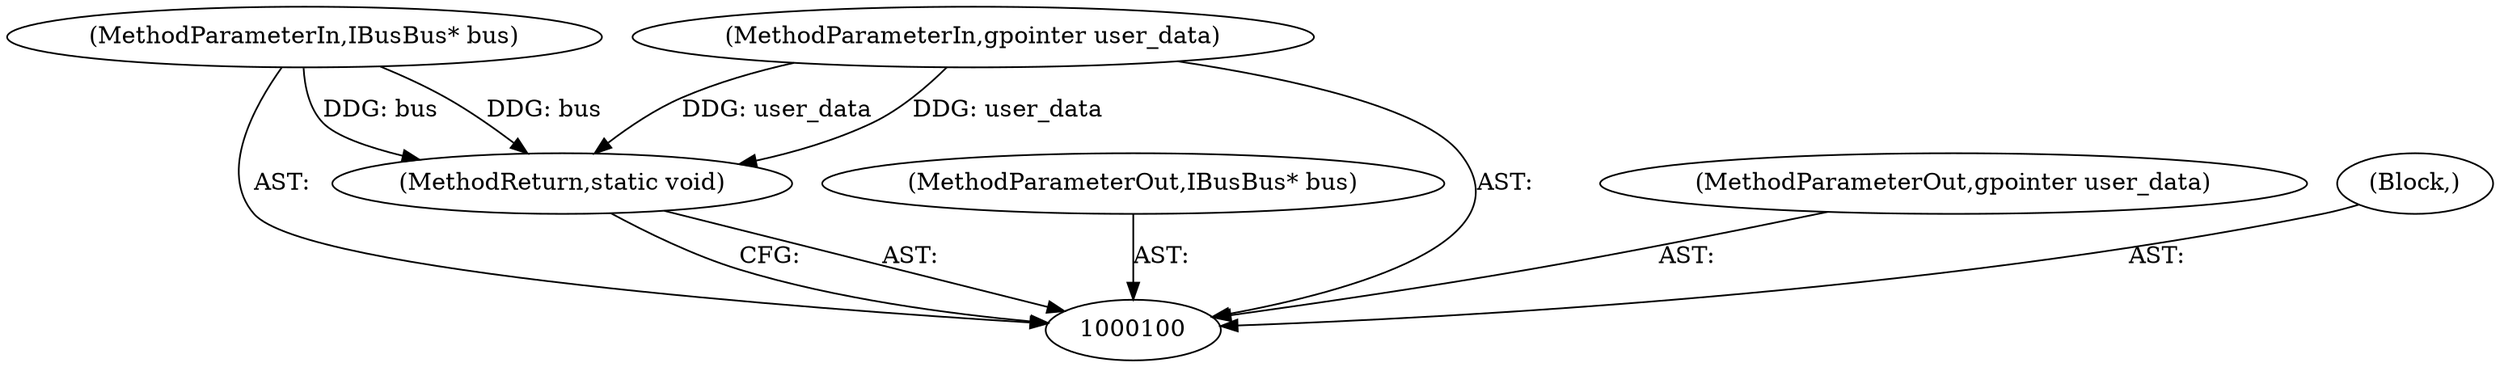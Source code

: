 digraph "0_Chrome_dc7b094a338c6c521f918f478e993f0f74bbea0d_60" {
"1000104" [label="(MethodReturn,static void)"];
"1000101" [label="(MethodParameterIn,IBusBus* bus)"];
"1000110" [label="(MethodParameterOut,IBusBus* bus)"];
"1000102" [label="(MethodParameterIn,gpointer user_data)"];
"1000111" [label="(MethodParameterOut,gpointer user_data)"];
"1000103" [label="(Block,)"];
"1000104" -> "1000100"  [label="AST: "];
"1000104" -> "1000100"  [label="CFG: "];
"1000102" -> "1000104"  [label="DDG: user_data"];
"1000101" -> "1000104"  [label="DDG: bus"];
"1000101" -> "1000100"  [label="AST: "];
"1000101" -> "1000104"  [label="DDG: bus"];
"1000110" -> "1000100"  [label="AST: "];
"1000102" -> "1000100"  [label="AST: "];
"1000102" -> "1000104"  [label="DDG: user_data"];
"1000111" -> "1000100"  [label="AST: "];
"1000103" -> "1000100"  [label="AST: "];
}
